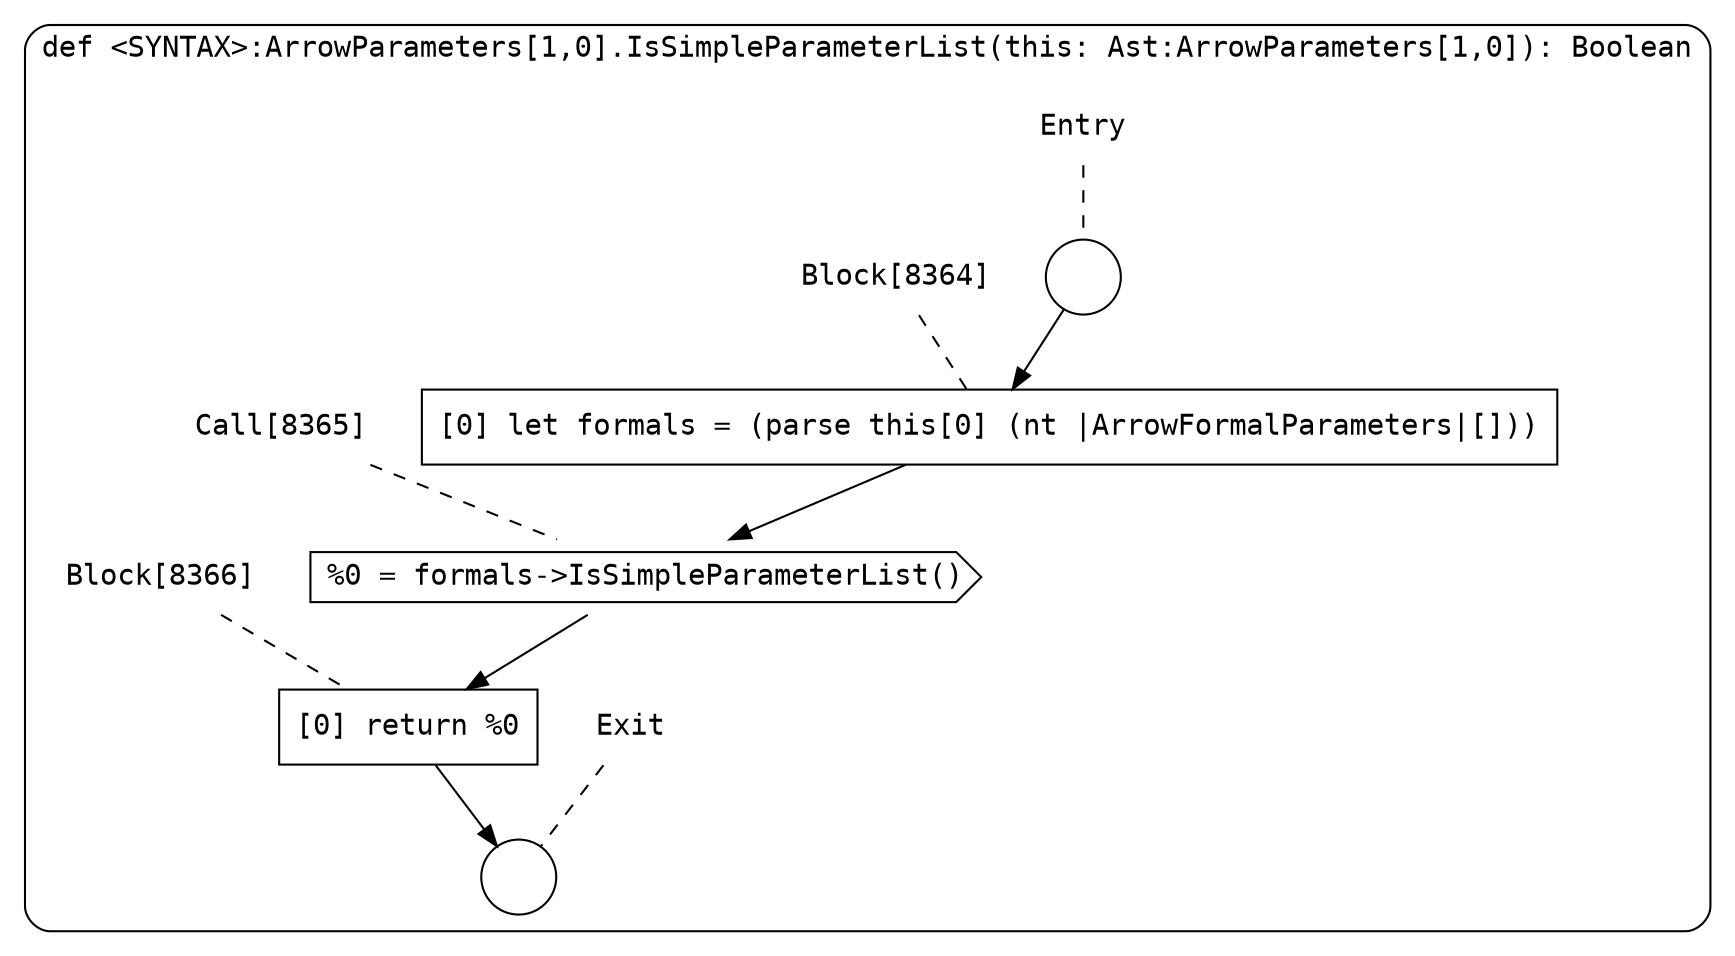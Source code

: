 digraph {
  graph [fontname = "Consolas"]
  node [fontname = "Consolas"]
  edge [fontname = "Consolas"]
  subgraph cluster1547 {
    label = "def <SYNTAX>:ArrowParameters[1,0].IsSimpleParameterList(this: Ast:ArrowParameters[1,0]): Boolean"
    style = rounded
    cluster1547_entry_name [shape=none, label=<<font color="black">Entry</font>>]
    cluster1547_entry_name -> cluster1547_entry [arrowhead=none, color="black", style=dashed]
    cluster1547_entry [shape=circle label=" " color="black" fillcolor="white" style=filled]
    cluster1547_entry -> node8364 [color="black"]
    cluster1547_exit_name [shape=none, label=<<font color="black">Exit</font>>]
    cluster1547_exit_name -> cluster1547_exit [arrowhead=none, color="black", style=dashed]
    cluster1547_exit [shape=circle label=" " color="black" fillcolor="white" style=filled]
    node8364_name [shape=none, label=<<font color="black">Block[8364]</font>>]
    node8364_name -> node8364 [arrowhead=none, color="black", style=dashed]
    node8364 [shape=box, label=<<font color="black">[0] let formals = (parse this[0] (nt |ArrowFormalParameters|[]))<BR ALIGN="LEFT"/></font>> color="black" fillcolor="white", style=filled]
    node8364 -> node8365 [color="black"]
    node8365_name [shape=none, label=<<font color="black">Call[8365]</font>>]
    node8365_name -> node8365 [arrowhead=none, color="black", style=dashed]
    node8365 [shape=cds, label=<<font color="black">%0 = formals-&gt;IsSimpleParameterList()</font>> color="black" fillcolor="white", style=filled]
    node8365 -> node8366 [color="black"]
    node8366_name [shape=none, label=<<font color="black">Block[8366]</font>>]
    node8366_name -> node8366 [arrowhead=none, color="black", style=dashed]
    node8366 [shape=box, label=<<font color="black">[0] return %0<BR ALIGN="LEFT"/></font>> color="black" fillcolor="white", style=filled]
    node8366 -> cluster1547_exit [color="black"]
  }
}